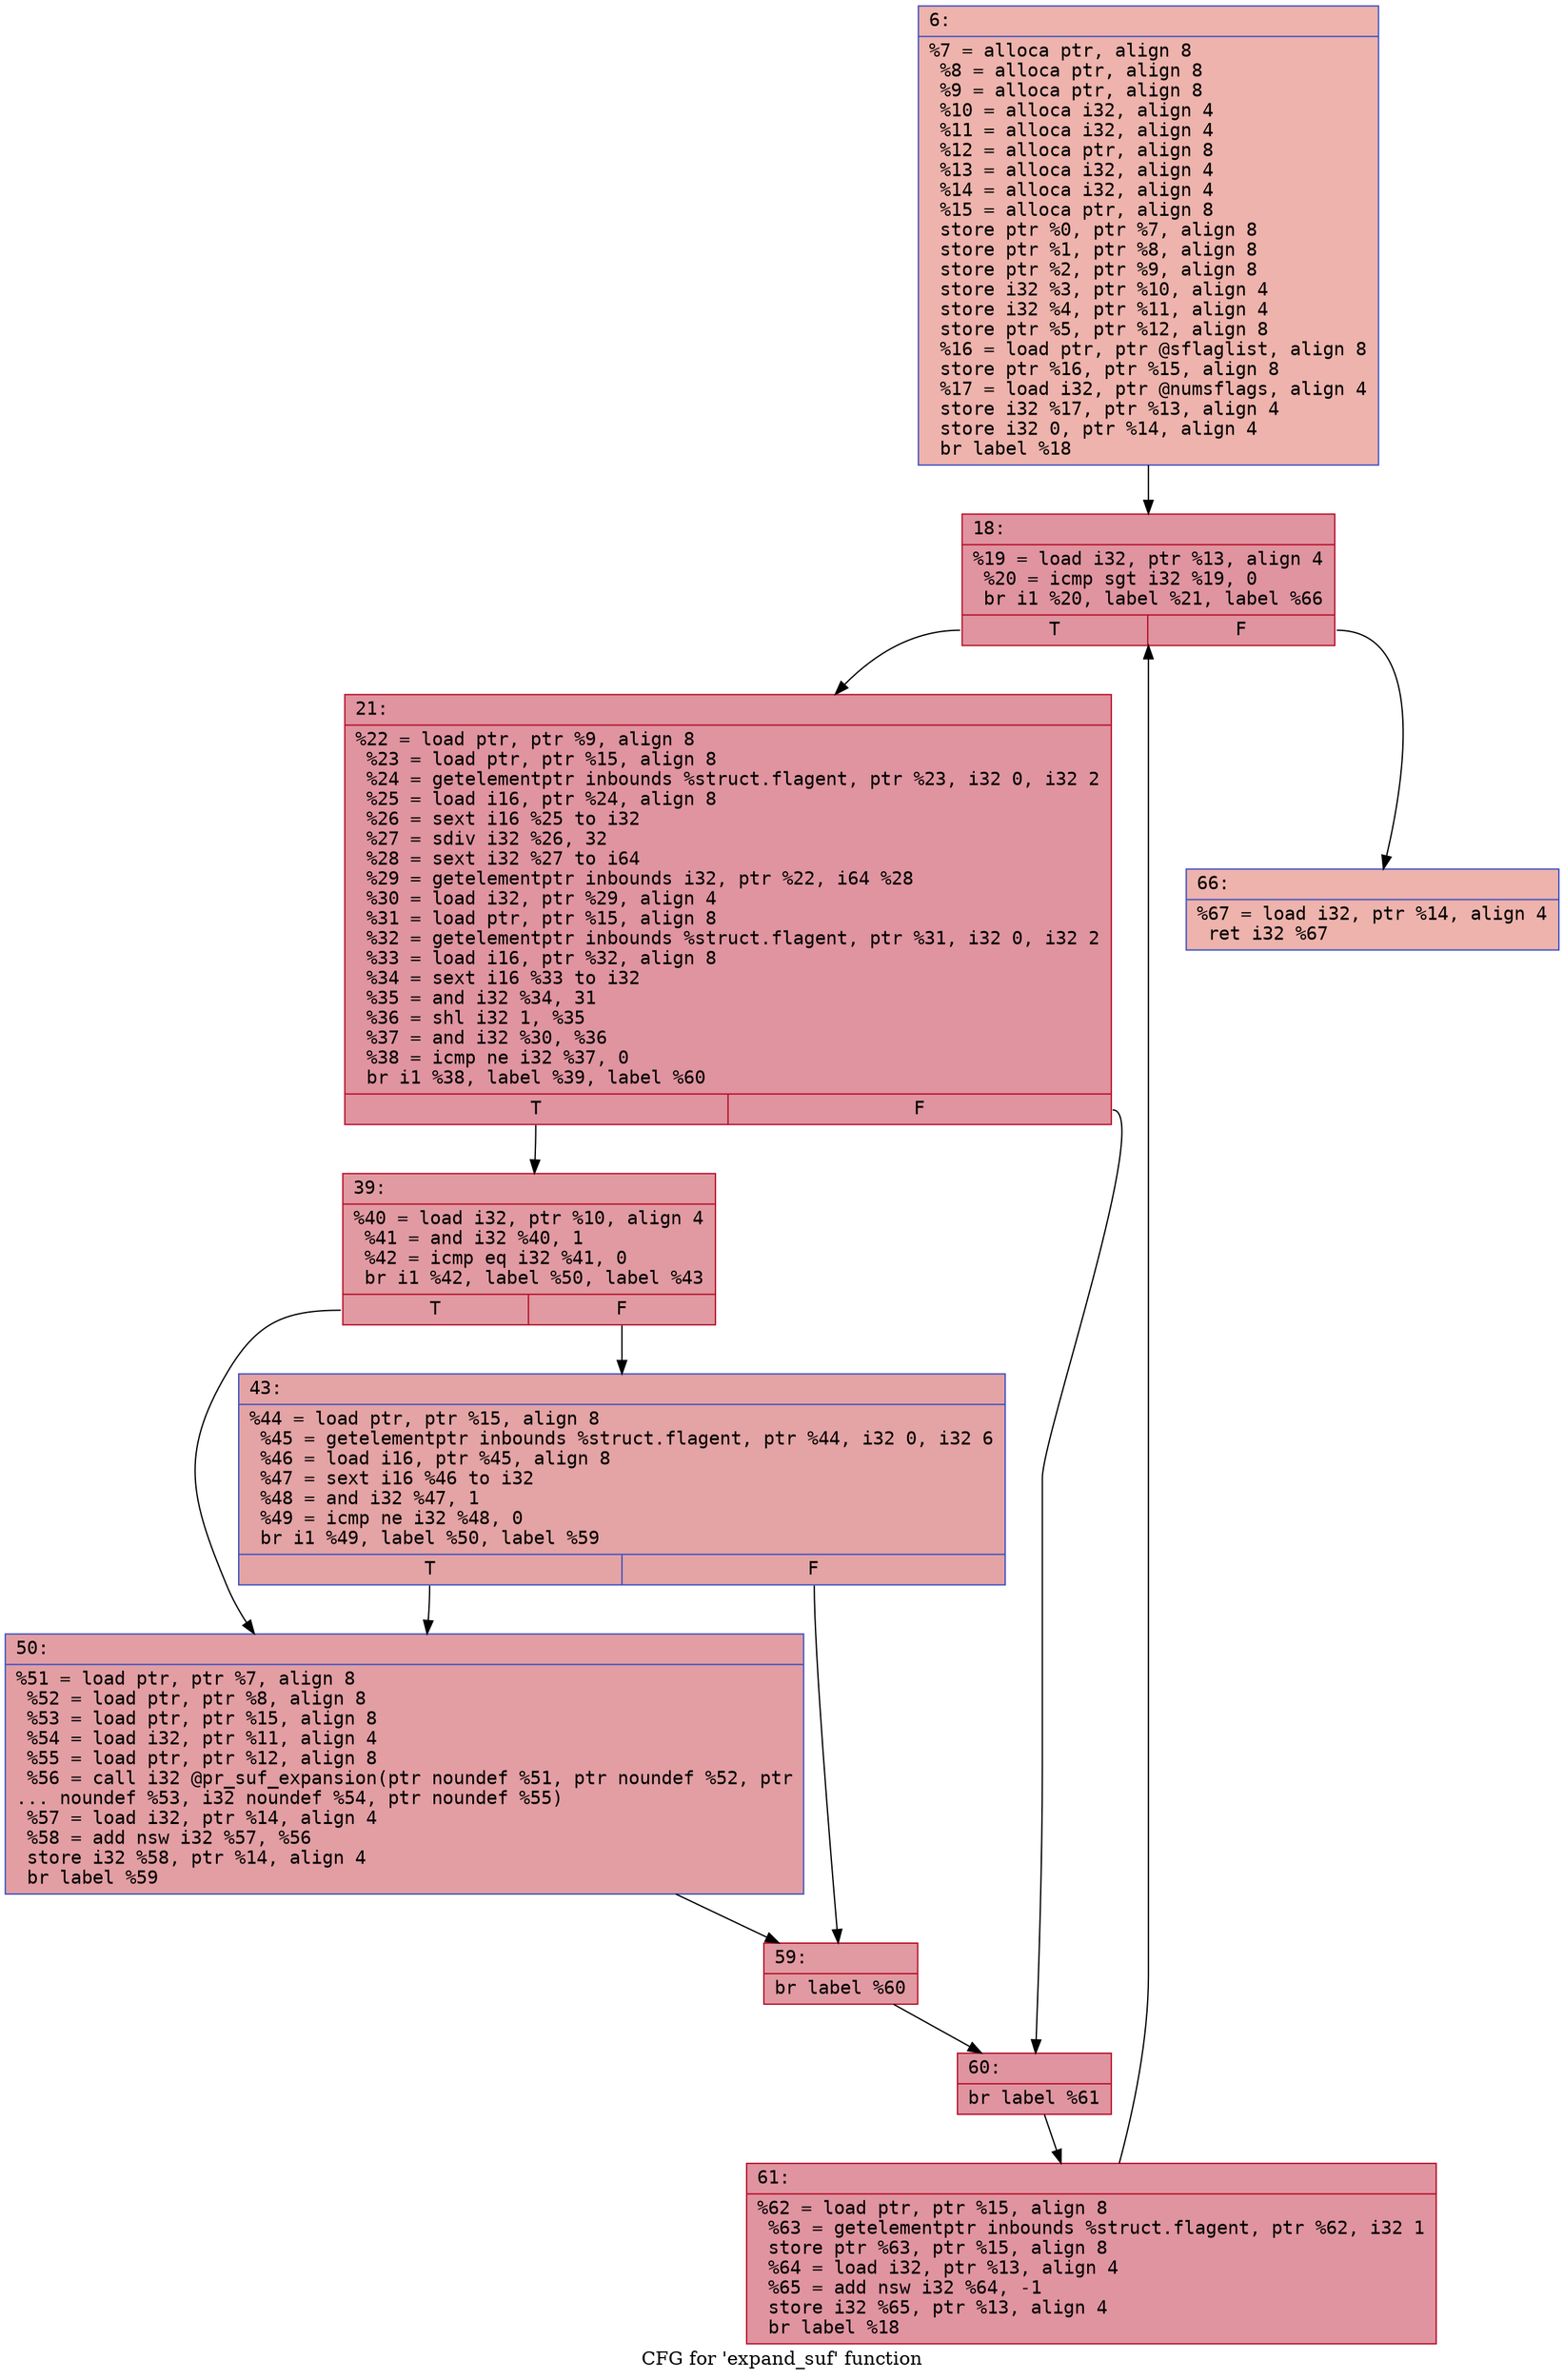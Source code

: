 digraph "CFG for 'expand_suf' function" {
	label="CFG for 'expand_suf' function";

	Node0x60000133cc80 [shape=record,color="#3d50c3ff", style=filled, fillcolor="#d6524470" fontname="Courier",label="{6:\l|  %7 = alloca ptr, align 8\l  %8 = alloca ptr, align 8\l  %9 = alloca ptr, align 8\l  %10 = alloca i32, align 4\l  %11 = alloca i32, align 4\l  %12 = alloca ptr, align 8\l  %13 = alloca i32, align 4\l  %14 = alloca i32, align 4\l  %15 = alloca ptr, align 8\l  store ptr %0, ptr %7, align 8\l  store ptr %1, ptr %8, align 8\l  store ptr %2, ptr %9, align 8\l  store i32 %3, ptr %10, align 4\l  store i32 %4, ptr %11, align 4\l  store ptr %5, ptr %12, align 8\l  %16 = load ptr, ptr @sflaglist, align 8\l  store ptr %16, ptr %15, align 8\l  %17 = load i32, ptr @numsflags, align 4\l  store i32 %17, ptr %13, align 4\l  store i32 0, ptr %14, align 4\l  br label %18\l}"];
	Node0x60000133cc80 -> Node0x60000133ccd0[tooltip="6 -> 18\nProbability 100.00%" ];
	Node0x60000133ccd0 [shape=record,color="#b70d28ff", style=filled, fillcolor="#b70d2870" fontname="Courier",label="{18:\l|  %19 = load i32, ptr %13, align 4\l  %20 = icmp sgt i32 %19, 0\l  br i1 %20, label %21, label %66\l|{<s0>T|<s1>F}}"];
	Node0x60000133ccd0:s0 -> Node0x60000133cd20[tooltip="18 -> 21\nProbability 96.88%" ];
	Node0x60000133ccd0:s1 -> Node0x60000133cf50[tooltip="18 -> 66\nProbability 3.12%" ];
	Node0x60000133cd20 [shape=record,color="#b70d28ff", style=filled, fillcolor="#b70d2870" fontname="Courier",label="{21:\l|  %22 = load ptr, ptr %9, align 8\l  %23 = load ptr, ptr %15, align 8\l  %24 = getelementptr inbounds %struct.flagent, ptr %23, i32 0, i32 2\l  %25 = load i16, ptr %24, align 8\l  %26 = sext i16 %25 to i32\l  %27 = sdiv i32 %26, 32\l  %28 = sext i32 %27 to i64\l  %29 = getelementptr inbounds i32, ptr %22, i64 %28\l  %30 = load i32, ptr %29, align 4\l  %31 = load ptr, ptr %15, align 8\l  %32 = getelementptr inbounds %struct.flagent, ptr %31, i32 0, i32 2\l  %33 = load i16, ptr %32, align 8\l  %34 = sext i16 %33 to i32\l  %35 = and i32 %34, 31\l  %36 = shl i32 1, %35\l  %37 = and i32 %30, %36\l  %38 = icmp ne i32 %37, 0\l  br i1 %38, label %39, label %60\l|{<s0>T|<s1>F}}"];
	Node0x60000133cd20:s0 -> Node0x60000133cd70[tooltip="21 -> 39\nProbability 62.50%" ];
	Node0x60000133cd20:s1 -> Node0x60000133ceb0[tooltip="21 -> 60\nProbability 37.50%" ];
	Node0x60000133cd70 [shape=record,color="#b70d28ff", style=filled, fillcolor="#bb1b2c70" fontname="Courier",label="{39:\l|  %40 = load i32, ptr %10, align 4\l  %41 = and i32 %40, 1\l  %42 = icmp eq i32 %41, 0\l  br i1 %42, label %50, label %43\l|{<s0>T|<s1>F}}"];
	Node0x60000133cd70:s0 -> Node0x60000133ce10[tooltip="39 -> 50\nProbability 50.00%" ];
	Node0x60000133cd70:s1 -> Node0x60000133cdc0[tooltip="39 -> 43\nProbability 50.00%" ];
	Node0x60000133cdc0 [shape=record,color="#3d50c3ff", style=filled, fillcolor="#c32e3170" fontname="Courier",label="{43:\l|  %44 = load ptr, ptr %15, align 8\l  %45 = getelementptr inbounds %struct.flagent, ptr %44, i32 0, i32 6\l  %46 = load i16, ptr %45, align 8\l  %47 = sext i16 %46 to i32\l  %48 = and i32 %47, 1\l  %49 = icmp ne i32 %48, 0\l  br i1 %49, label %50, label %59\l|{<s0>T|<s1>F}}"];
	Node0x60000133cdc0:s0 -> Node0x60000133ce10[tooltip="43 -> 50\nProbability 50.00%" ];
	Node0x60000133cdc0:s1 -> Node0x60000133ce60[tooltip="43 -> 59\nProbability 50.00%" ];
	Node0x60000133ce10 [shape=record,color="#3d50c3ff", style=filled, fillcolor="#be242e70" fontname="Courier",label="{50:\l|  %51 = load ptr, ptr %7, align 8\l  %52 = load ptr, ptr %8, align 8\l  %53 = load ptr, ptr %15, align 8\l  %54 = load i32, ptr %11, align 4\l  %55 = load ptr, ptr %12, align 8\l  %56 = call i32 @pr_suf_expansion(ptr noundef %51, ptr noundef %52, ptr\l... noundef %53, i32 noundef %54, ptr noundef %55)\l  %57 = load i32, ptr %14, align 4\l  %58 = add nsw i32 %57, %56\l  store i32 %58, ptr %14, align 4\l  br label %59\l}"];
	Node0x60000133ce10 -> Node0x60000133ce60[tooltip="50 -> 59\nProbability 100.00%" ];
	Node0x60000133ce60 [shape=record,color="#b70d28ff", style=filled, fillcolor="#bb1b2c70" fontname="Courier",label="{59:\l|  br label %60\l}"];
	Node0x60000133ce60 -> Node0x60000133ceb0[tooltip="59 -> 60\nProbability 100.00%" ];
	Node0x60000133ceb0 [shape=record,color="#b70d28ff", style=filled, fillcolor="#b70d2870" fontname="Courier",label="{60:\l|  br label %61\l}"];
	Node0x60000133ceb0 -> Node0x60000133cf00[tooltip="60 -> 61\nProbability 100.00%" ];
	Node0x60000133cf00 [shape=record,color="#b70d28ff", style=filled, fillcolor="#b70d2870" fontname="Courier",label="{61:\l|  %62 = load ptr, ptr %15, align 8\l  %63 = getelementptr inbounds %struct.flagent, ptr %62, i32 1\l  store ptr %63, ptr %15, align 8\l  %64 = load i32, ptr %13, align 4\l  %65 = add nsw i32 %64, -1\l  store i32 %65, ptr %13, align 4\l  br label %18\l}"];
	Node0x60000133cf00 -> Node0x60000133ccd0[tooltip="61 -> 18\nProbability 100.00%" ];
	Node0x60000133cf50 [shape=record,color="#3d50c3ff", style=filled, fillcolor="#d6524470" fontname="Courier",label="{66:\l|  %67 = load i32, ptr %14, align 4\l  ret i32 %67\l}"];
}
